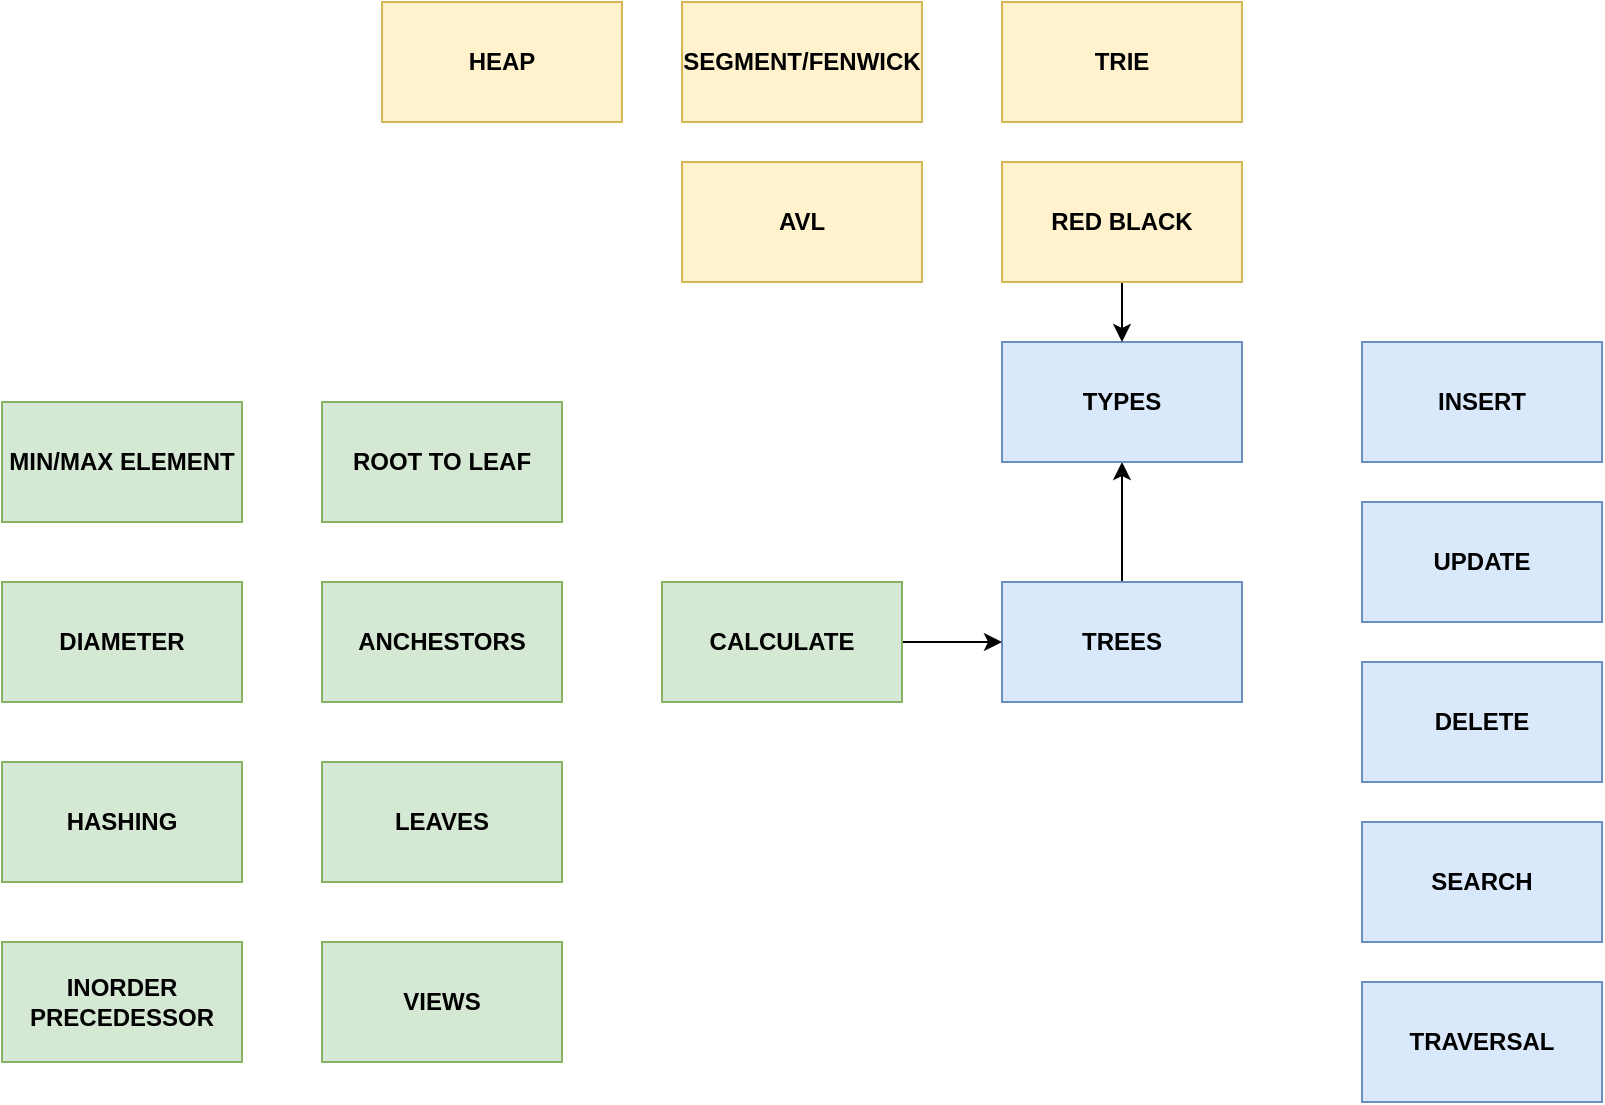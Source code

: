 <mxfile version="26.2.8">
  <diagram name="Page-1" id="toxUHNpv1wqvWJXBWVYs">
    <mxGraphModel dx="1360" dy="740" grid="1" gridSize="10" guides="1" tooltips="1" connect="1" arrows="1" fold="1" page="1" pageScale="1" pageWidth="1200" pageHeight="1600" math="0" shadow="0">
      <root>
        <mxCell id="0" />
        <mxCell id="1" parent="0" />
        <mxCell id="Lf0-qAoJTJh9pXQTxeWA-19" value="" style="edgeStyle=orthogonalEdgeStyle;rounded=0;orthogonalLoop=1;jettySize=auto;html=1;" edge="1" parent="1" source="Lf0-qAoJTJh9pXQTxeWA-1" target="Lf0-qAoJTJh9pXQTxeWA-14">
          <mxGeometry relative="1" as="geometry" />
        </mxCell>
        <mxCell id="Lf0-qAoJTJh9pXQTxeWA-1" value="&lt;b&gt;TREES&lt;/b&gt;" style="rounded=0;whiteSpace=wrap;html=1;strokeColor=#6c8ebf;fillColor=#dae8fc;" vertex="1" parent="1">
          <mxGeometry x="680" y="330" width="120" height="60" as="geometry" />
        </mxCell>
        <mxCell id="Lf0-qAoJTJh9pXQTxeWA-2" value="&lt;b&gt;INSERT&lt;/b&gt;" style="rounded=0;whiteSpace=wrap;html=1;strokeColor=#6c8ebf;fillColor=#dae8fc;" vertex="1" parent="1">
          <mxGeometry x="860" y="210" width="120" height="60" as="geometry" />
        </mxCell>
        <mxCell id="Lf0-qAoJTJh9pXQTxeWA-3" value="&lt;b&gt;UPDATE&lt;/b&gt;" style="rounded=0;whiteSpace=wrap;html=1;strokeColor=#6c8ebf;fillColor=#dae8fc;" vertex="1" parent="1">
          <mxGeometry x="860" y="290" width="120" height="60" as="geometry" />
        </mxCell>
        <mxCell id="Lf0-qAoJTJh9pXQTxeWA-4" value="&lt;b&gt;DELETE&lt;/b&gt;" style="rounded=0;whiteSpace=wrap;html=1;strokeColor=#6c8ebf;fillColor=#dae8fc;" vertex="1" parent="1">
          <mxGeometry x="860" y="370" width="120" height="60" as="geometry" />
        </mxCell>
        <mxCell id="Lf0-qAoJTJh9pXQTxeWA-5" value="&lt;b&gt;SEARCH&lt;/b&gt;" style="rounded=0;whiteSpace=wrap;html=1;strokeColor=#6c8ebf;fillColor=#dae8fc;" vertex="1" parent="1">
          <mxGeometry x="860" y="450" width="120" height="60" as="geometry" />
        </mxCell>
        <mxCell id="Lf0-qAoJTJh9pXQTxeWA-8" value="" style="edgeStyle=orthogonalEdgeStyle;rounded=0;orthogonalLoop=1;jettySize=auto;html=1;" edge="1" parent="1" source="Lf0-qAoJTJh9pXQTxeWA-6" target="Lf0-qAoJTJh9pXQTxeWA-1">
          <mxGeometry relative="1" as="geometry" />
        </mxCell>
        <mxCell id="Lf0-qAoJTJh9pXQTxeWA-6" value="&lt;b&gt;CALCULATE&lt;/b&gt;" style="rounded=0;whiteSpace=wrap;html=1;strokeColor=#82b366;fillColor=#d5e8d4;" vertex="1" parent="1">
          <mxGeometry x="510" y="330" width="120" height="60" as="geometry" />
        </mxCell>
        <mxCell id="Lf0-qAoJTJh9pXQTxeWA-9" value="&lt;b&gt;LEAVES&lt;/b&gt;" style="rounded=0;whiteSpace=wrap;html=1;strokeColor=#82b366;fillColor=#d5e8d4;" vertex="1" parent="1">
          <mxGeometry x="340" y="420" width="120" height="60" as="geometry" />
        </mxCell>
        <mxCell id="Lf0-qAoJTJh9pXQTxeWA-10" value="&lt;b&gt;ANCHESTORS&lt;/b&gt;" style="rounded=0;whiteSpace=wrap;html=1;strokeColor=#82b366;fillColor=#d5e8d4;" vertex="1" parent="1">
          <mxGeometry x="340" y="330" width="120" height="60" as="geometry" />
        </mxCell>
        <mxCell id="Lf0-qAoJTJh9pXQTxeWA-11" value="&lt;b&gt;TRAVERSAL&lt;/b&gt;" style="rounded=0;whiteSpace=wrap;html=1;strokeColor=#6c8ebf;fillColor=#dae8fc;" vertex="1" parent="1">
          <mxGeometry x="860" y="530" width="120" height="60" as="geometry" />
        </mxCell>
        <mxCell id="Lf0-qAoJTJh9pXQTxeWA-12" value="&lt;b&gt;ROOT TO LEAF&lt;/b&gt;" style="rounded=0;whiteSpace=wrap;html=1;strokeColor=#82b366;fillColor=#d5e8d4;" vertex="1" parent="1">
          <mxGeometry x="340" y="240" width="120" height="60" as="geometry" />
        </mxCell>
        <mxCell id="Lf0-qAoJTJh9pXQTxeWA-13" value="&lt;b&gt;VIEWS&lt;/b&gt;" style="rounded=0;whiteSpace=wrap;html=1;strokeColor=#82b366;fillColor=#d5e8d4;" vertex="1" parent="1">
          <mxGeometry x="340" y="510" width="120" height="60" as="geometry" />
        </mxCell>
        <mxCell id="Lf0-qAoJTJh9pXQTxeWA-14" value="&lt;b&gt;TYPES&lt;/b&gt;" style="rounded=0;whiteSpace=wrap;html=1;strokeColor=#6c8ebf;fillColor=#dae8fc;" vertex="1" parent="1">
          <mxGeometry x="680" y="210" width="120" height="60" as="geometry" />
        </mxCell>
        <mxCell id="Lf0-qAoJTJh9pXQTxeWA-15" value="&lt;b&gt;MIN/MAX ELEMENT&lt;/b&gt;" style="rounded=0;whiteSpace=wrap;html=1;strokeColor=#82b366;fillColor=#d5e8d4;" vertex="1" parent="1">
          <mxGeometry x="180" y="240" width="120" height="60" as="geometry" />
        </mxCell>
        <mxCell id="Lf0-qAoJTJh9pXQTxeWA-16" value="&lt;b&gt;DIAMETER&lt;/b&gt;" style="rounded=0;whiteSpace=wrap;html=1;strokeColor=#82b366;fillColor=#d5e8d4;" vertex="1" parent="1">
          <mxGeometry x="180" y="330" width="120" height="60" as="geometry" />
        </mxCell>
        <mxCell id="Lf0-qAoJTJh9pXQTxeWA-17" value="&lt;b&gt;HASHING&lt;/b&gt;" style="rounded=0;whiteSpace=wrap;html=1;strokeColor=#82b366;fillColor=#d5e8d4;" vertex="1" parent="1">
          <mxGeometry x="180" y="420" width="120" height="60" as="geometry" />
        </mxCell>
        <mxCell id="Lf0-qAoJTJh9pXQTxeWA-18" value="&lt;b&gt;INORDER PRECEDESSOR&lt;/b&gt;" style="rounded=0;whiteSpace=wrap;html=1;strokeColor=#82b366;fillColor=#d5e8d4;" vertex="1" parent="1">
          <mxGeometry x="180" y="510" width="120" height="60" as="geometry" />
        </mxCell>
        <mxCell id="Lf0-qAoJTJh9pXQTxeWA-20" value="&lt;b&gt;AVL&lt;/b&gt;" style="rounded=0;whiteSpace=wrap;html=1;strokeColor=#d6b656;fillColor=#fff2cc;" vertex="1" parent="1">
          <mxGeometry x="520" y="120" width="120" height="60" as="geometry" />
        </mxCell>
        <mxCell id="Lf0-qAoJTJh9pXQTxeWA-25" value="" style="edgeStyle=orthogonalEdgeStyle;rounded=0;orthogonalLoop=1;jettySize=auto;html=1;" edge="1" parent="1" source="Lf0-qAoJTJh9pXQTxeWA-23" target="Lf0-qAoJTJh9pXQTxeWA-14">
          <mxGeometry relative="1" as="geometry" />
        </mxCell>
        <mxCell id="Lf0-qAoJTJh9pXQTxeWA-23" value="&lt;b&gt;RED BLACK&lt;/b&gt;" style="rounded=0;whiteSpace=wrap;html=1;strokeColor=#d6b656;fillColor=#fff2cc;" vertex="1" parent="1">
          <mxGeometry x="680" y="120" width="120" height="60" as="geometry" />
        </mxCell>
        <mxCell id="Lf0-qAoJTJh9pXQTxeWA-24" value="&lt;b&gt;SEGMENT/FENWICK&lt;/b&gt;" style="rounded=0;whiteSpace=wrap;html=1;strokeColor=#d6b656;fillColor=#fff2cc;" vertex="1" parent="1">
          <mxGeometry x="520" y="40" width="120" height="60" as="geometry" />
        </mxCell>
        <mxCell id="Lf0-qAoJTJh9pXQTxeWA-26" value="&lt;b&gt;TRIE&lt;/b&gt;" style="rounded=0;whiteSpace=wrap;html=1;strokeColor=#d6b656;fillColor=#fff2cc;" vertex="1" parent="1">
          <mxGeometry x="680" y="40" width="120" height="60" as="geometry" />
        </mxCell>
        <mxCell id="Lf0-qAoJTJh9pXQTxeWA-27" value="&lt;b&gt;HEAP&lt;/b&gt;" style="rounded=0;whiteSpace=wrap;html=1;strokeColor=#d6b656;fillColor=#fff2cc;" vertex="1" parent="1">
          <mxGeometry x="370" y="40" width="120" height="60" as="geometry" />
        </mxCell>
      </root>
    </mxGraphModel>
  </diagram>
</mxfile>
